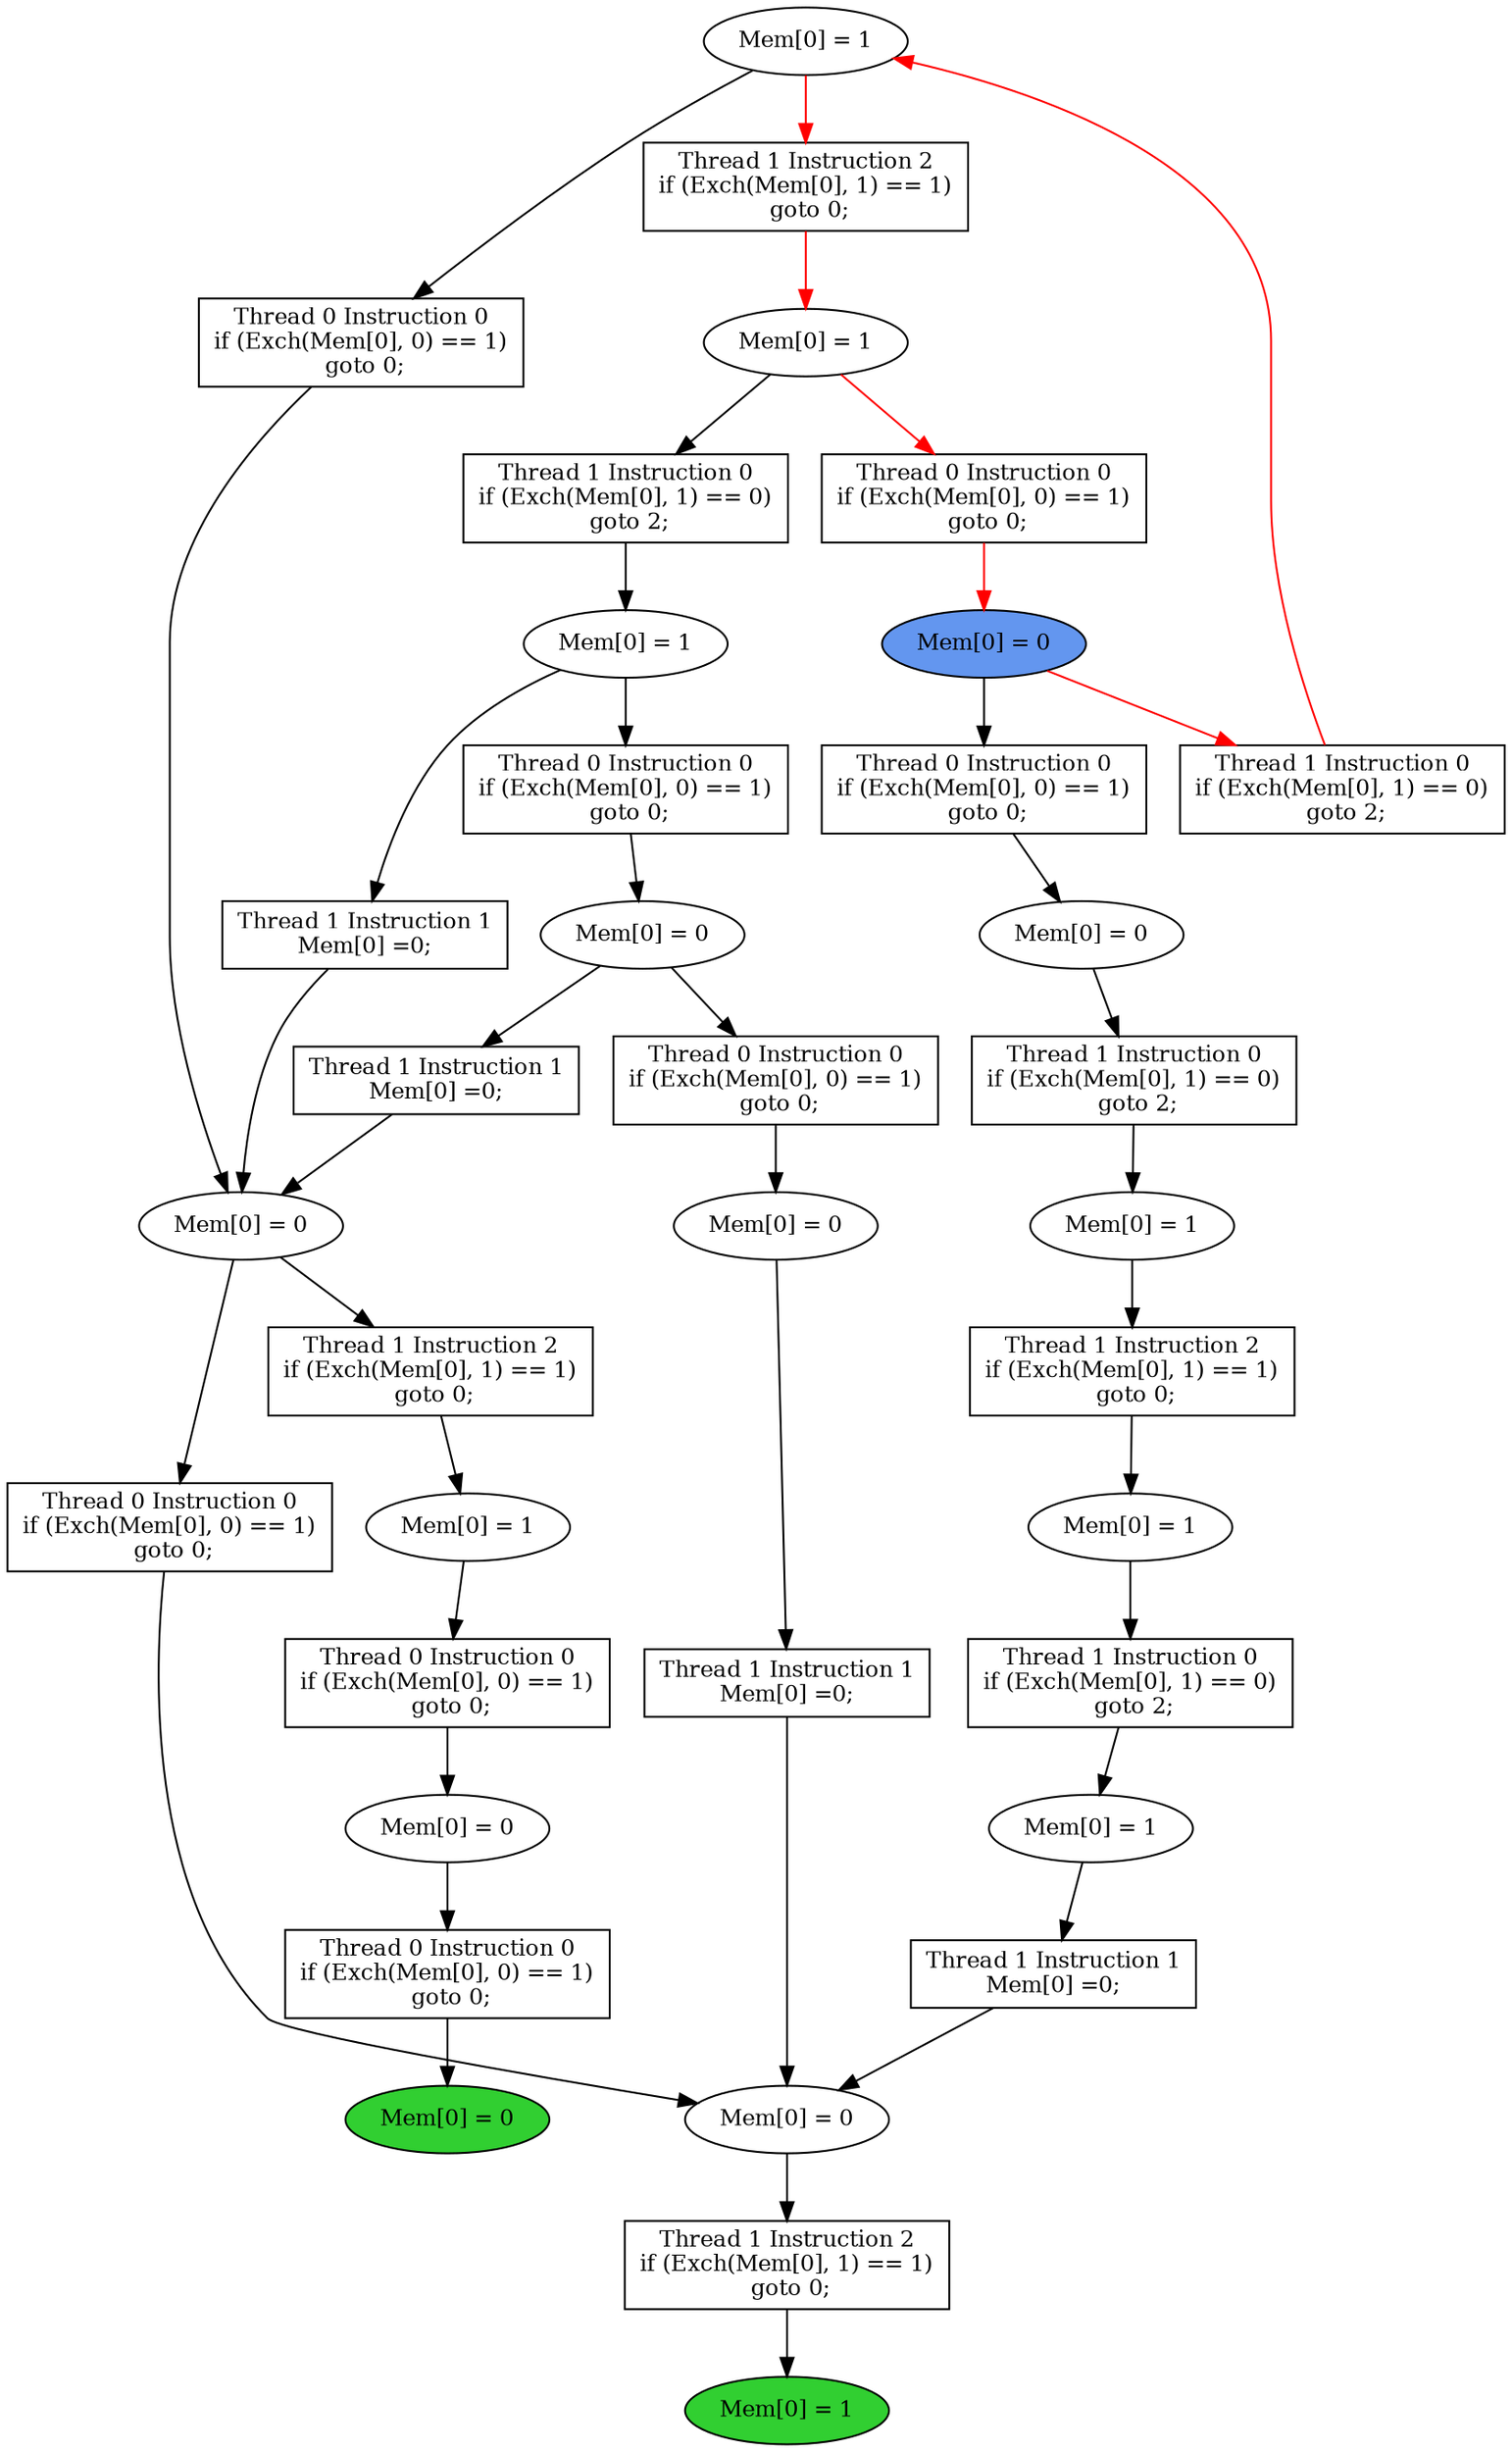 digraph "graph" {
graph [fontsize=12]
node [fontsize=12]
edge [fontsize=12]
rankdir=TB;
"N16" -> "N15" [uuid = "<A0, END1>", color = "#000000", fontcolor = "#ffffff", style = "solid", label = "", dir = "forward", weight = "1"]
"N22" -> "N21" [uuid = "<A1, S4>", color = "#000000", fontcolor = "#ffffff", style = "solid", label = "", dir = "forward", weight = "1"]
"N30" -> "N17" [uuid = "<A2, S7>", color = "#000000", fontcolor = "#ffffff", style = "solid", label = "", dir = "forward", weight = "1"]
"N26" -> "N25" [uuid = "<A3, S6>", color = "#000000", fontcolor = "#ffffff", style = "solid", label = "", dir = "forward", weight = "1"]
"N34" -> "N33" [uuid = "<A4, S5>", color = "#000000", fontcolor = "#ffffff", style = "solid", label = "", dir = "forward", weight = "1"]
"N12" -> "N11" [uuid = "<A5, S1>", color = "#000000", fontcolor = "#ffffff", style = "solid", label = "", dir = "forward", weight = "1"]
"N38" -> "N31" [uuid = "<A6, S0>", color = "#000000", fontcolor = "#ffffff", style = "solid", label = "", dir = "forward", weight = "1"]
"N27" -> "N17" [uuid = "<A7, S7>", color = "#000000", fontcolor = "#ffffff", style = "solid", label = "", dir = "forward", weight = "1"]
"N18" -> "N17" [uuid = "<A8, S7>", color = "#000000", fontcolor = "#ffffff", style = "solid", label = "", dir = "forward", weight = "1"]
"N35" -> "N31" [uuid = "<A9, S0>", color = "#000000", fontcolor = "#ffffff", style = "solid", label = "", dir = "forward", weight = "1"]
"N32" -> "N31" [uuid = "<A10, S0>", color = "#000000", fontcolor = "#ffffff", style = "solid", label = "", dir = "forward", weight = "1"]
"N44" -> "N43" [uuid = "<A11, START>", color = "#ff0000", fontcolor = "#ffffff", style = "solid", label = "", dir = "forward", weight = "1"]
"N14" -> "N13" [uuid = "<A12, S3>", color = "#000000", fontcolor = "#ffffff", style = "solid", label = "", dir = "forward", weight = "1"]
"N46" -> "N45" [uuid = "<A13, S2>", color = "#ff0000", fontcolor = "#ffffff", style = "solid", label = "", dir = "forward", weight = "1"]
"N24" -> "N23" [uuid = "<A14, S12>", color = "#000000", fontcolor = "#ffffff", style = "solid", label = "", dir = "forward", weight = "1"]
"N20" -> "N19" [uuid = "<A15, S11>", color = "#000000", fontcolor = "#ffffff", style = "solid", label = "", dir = "forward", weight = "1"]
"N47" -> "N42" [uuid = "<A16, S10>", color = "#ff0000", fontcolor = "#ffffff", style = "solid", label = "", dir = "back", weight = "1"]
"N37" -> "N36" [uuid = "<A17, S9>", color = "#000000", fontcolor = "#ffffff", style = "solid", label = "", dir = "forward", weight = "1"]
"N10" -> "N9" [uuid = "<A18, END0>", color = "#000000", fontcolor = "#ffffff", style = "solid", label = "", dir = "forward", weight = "1"]
"N29" -> "N28" [uuid = "<A19, S8>", color = "#000000", fontcolor = "#ffffff", style = "solid", label = "", dir = "forward", weight = "1"]
"N17" -> "N16" [uuid = "<A0, S7>", color = "#000000", fontcolor = "#ffffff", style = "solid", label = "", dir = "forward", weight = "1"]
"N23" -> "N22" [uuid = "<A1, S12>", color = "#000000", fontcolor = "#ffffff", style = "solid", label = "", dir = "forward", weight = "1"]
"N31" -> "N30" [uuid = "<A2, S0>", color = "#000000", fontcolor = "#ffffff", style = "solid", label = "", dir = "forward", weight = "1"]
"N43" -> "N26" [uuid = "<A3, START>", color = "#000000", fontcolor = "#ffffff", style = "solid", label = "", dir = "forward", weight = "1"]
"N36" -> "N34" [uuid = "<A4, S9>", color = "#000000", fontcolor = "#ffffff", style = "solid", label = "", dir = "forward", weight = "1"]
"N13" -> "N12" [uuid = "<A5, S3>", color = "#000000", fontcolor = "#ffffff", style = "solid", label = "", dir = "forward", weight = "1"]
"N47" -> "N38" [uuid = "<A6, S10>", color = "#000000", fontcolor = "#ffffff", style = "solid", label = "", dir = "forward", weight = "1"]
"N28" -> "N27" [uuid = "<A7, S8>", color = "#000000", fontcolor = "#ffffff", style = "solid", label = "", dir = "forward", weight = "1"]
"N19" -> "N18" [uuid = "<A8, S11>", color = "#000000", fontcolor = "#ffffff", style = "solid", label = "", dir = "forward", weight = "1"]
"N36" -> "N35" [uuid = "<A9, S9>", color = "#000000", fontcolor = "#ffffff", style = "solid", label = "", dir = "forward", weight = "1"]
"N33" -> "N32" [uuid = "<A10, S5>", color = "#000000", fontcolor = "#ffffff", style = "solid", label = "", dir = "forward", weight = "1"]
"N45" -> "N44" [uuid = "<A11, S2>", color = "#ff0000", fontcolor = "#ffffff", style = "solid", label = "", dir = "forward", weight = "1"]
"N31" -> "N14" [uuid = "<A12, S0>", color = "#000000", fontcolor = "#ffffff", style = "solid", label = "", dir = "forward", weight = "1"]
"N47" -> "N46" [uuid = "<A13, S10>", color = "#ff0000", fontcolor = "#ffffff", style = "solid", label = "", dir = "forward", weight = "1"]
"N25" -> "N24" [uuid = "<A14, S6>", color = "#000000", fontcolor = "#ffffff", style = "solid", label = "", dir = "forward", weight = "1"]
"N21" -> "N20" [uuid = "<A15, S4>", color = "#000000", fontcolor = "#ffffff", style = "solid", label = "", dir = "forward", weight = "1"]
"N43" -> "N42" [uuid = "<A16, START>", color = "#ff0000", fontcolor = "#ffffff", style = "solid", label = "", dir = "forward", weight = "1"]
"N45" -> "N37" [uuid = "<A17, S2>", color = "#000000", fontcolor = "#ffffff", style = "solid", label = "", dir = "forward", weight = "1"]
"N11" -> "N10" [uuid = "<A18, S1>", color = "#000000", fontcolor = "#ffffff", style = "solid", label = "", dir = "forward", weight = "1"]
"N33" -> "N29" [uuid = "<A19, S5>", color = "#000000", fontcolor = "#ffffff", style = "solid", label = "", dir = "forward", weight = "1"]
"N9" [uuid="END0", label="Mem[0] = 0", fillcolor = "#31cf31", fontcolor = "#000000", shape = "ellipse", style = "filled, solid"]
"N10" [uuid="A18", label="Thread 0 Instruction 0
if (Exch(Mem[0], 0) == 1)
 goto 0;", fillcolor = "#ffffff", fontcolor = "#000000", shape = "box", style = "filled, solid"]
"N11" [uuid="S1", label="Mem[0] = 0", fillcolor = "#ffffff", fontcolor = "#000000", shape = "ellipse", style = "filled, solid"]
"N12" [uuid="A5", label="Thread 0 Instruction 0
if (Exch(Mem[0], 0) == 1)
 goto 0;", fillcolor = "#ffffff", fontcolor = "#000000", shape = "box", style = "filled, solid"]
"N13" [uuid="S3", label="Mem[0] = 1", fillcolor = "#ffffff", fontcolor = "#000000", shape = "ellipse", style = "filled, solid"]
"N14" [uuid="A12", label="Thread 1 Instruction 2
if (Exch(Mem[0], 1) == 1)
 goto 0;", fillcolor = "#ffffff", fontcolor = "#000000", shape = "box", style = "filled, solid"]
"N15" [uuid="END1", label="Mem[0] = 1", fillcolor = "#31cf31", fontcolor = "#000000", shape = "ellipse", style = "filled, solid"]
"N16" [uuid="A0", label="Thread 1 Instruction 2
if (Exch(Mem[0], 1) == 1)
 goto 0;", fillcolor = "#ffffff", fontcolor = "#000000", shape = "box", style = "filled, solid"]
"N17" [uuid="S7", label="Mem[0] = 0", fillcolor = "#ffffff", fontcolor = "#000000", shape = "ellipse", style = "filled, solid"]
"N18" [uuid="A8", label="Thread 1 Instruction 1
Mem[0] =0;", fillcolor = "#ffffff", fontcolor = "#000000", shape = "box", style = "filled, solid"]
"N19" [uuid="S11", label="Mem[0] = 1", fillcolor = "#ffffff", fontcolor = "#000000", shape = "ellipse", style = "filled, solid"]
"N20" [uuid="A15", label="Thread 1 Instruction 0
if (Exch(Mem[0], 1) == 0)
 goto 2;", fillcolor = "#ffffff", fontcolor = "#000000", shape = "box", style = "filled, solid"]
"N21" [uuid="S4", label="Mem[0] = 1", fillcolor = "#ffffff", fontcolor = "#000000", shape = "ellipse", style = "filled, solid"]
"N22" [uuid="A1", label="Thread 1 Instruction 2
if (Exch(Mem[0], 1) == 1)
 goto 0;", fillcolor = "#ffffff", fontcolor = "#000000", shape = "box", style = "filled, solid"]
"N23" [uuid="S12", label="Mem[0] = 1", fillcolor = "#ffffff", fontcolor = "#000000", shape = "ellipse", style = "filled, solid"]
"N24" [uuid="A14", label="Thread 1 Instruction 0
if (Exch(Mem[0], 1) == 0)
 goto 2;", fillcolor = "#ffffff", fontcolor = "#000000", shape = "box", style = "filled, solid"]
"N25" [uuid="S6", label="Mem[0] = 0", fillcolor = "#ffffff", fontcolor = "#000000", shape = "ellipse", style = "filled, solid"]
"N26" [uuid="A3", label="Thread 0 Instruction 0
if (Exch(Mem[0], 0) == 1)
 goto 0;", fillcolor = "#ffffff", fontcolor = "#000000", shape = "box", style = "filled, solid"]
"N27" [uuid="A7", label="Thread 1 Instruction 1
Mem[0] =0;", fillcolor = "#ffffff", fontcolor = "#000000", shape = "box", style = "filled, solid"]
"N28" [uuid="S8", label="Mem[0] = 0", fillcolor = "#ffffff", fontcolor = "#000000", shape = "ellipse", style = "filled, solid"]
"N29" [uuid="A19", label="Thread 0 Instruction 0
if (Exch(Mem[0], 0) == 1)
 goto 0;", fillcolor = "#ffffff", fontcolor = "#000000", shape = "box", style = "filled, solid"]
"N30" [uuid="A2", label="Thread 0 Instruction 0
if (Exch(Mem[0], 0) == 1)
 goto 0;", fillcolor = "#ffffff", fontcolor = "#000000", shape = "box", style = "filled, solid"]
"N31" [uuid="S0", label="Mem[0] = 0", fillcolor = "#ffffff", fontcolor = "#000000", shape = "ellipse", style = "filled, solid"]
"N32" [uuid="A10", label="Thread 1 Instruction 1
Mem[0] =0;", fillcolor = "#ffffff", fontcolor = "#000000", shape = "box", style = "filled, solid"]
"N33" [uuid="S5", label="Mem[0] = 0", fillcolor = "#ffffff", fontcolor = "#000000", shape = "ellipse", style = "filled, solid"]
"N34" [uuid="A4", label="Thread 0 Instruction 0
if (Exch(Mem[0], 0) == 1)
 goto 0;", fillcolor = "#ffffff", fontcolor = "#000000", shape = "box", style = "filled, solid"]
"N35" [uuid="A9", label="Thread 1 Instruction 1
Mem[0] =0;", fillcolor = "#ffffff", fontcolor = "#000000", shape = "box", style = "filled, solid"]
"N36" [uuid="S9", label="Mem[0] = 1", fillcolor = "#ffffff", fontcolor = "#000000", shape = "ellipse", style = "filled, solid"]
"N37" [uuid="A17", label="Thread 1 Instruction 0
if (Exch(Mem[0], 1) == 0)
 goto 2;", fillcolor = "#ffffff", fontcolor = "#000000", shape = "box", style = "filled, solid"]
"N38" [uuid="A6", label="Thread 0 Instruction 0
if (Exch(Mem[0], 0) == 1)
 goto 0;", fillcolor = "#ffffff", fontcolor = "#000000", shape = "box", style = "filled, solid"]
"N42" [uuid="A16", label="Thread 1 Instruction 0
if (Exch(Mem[0], 1) == 0)
 goto 2;", fillcolor = "#ffffff", fontcolor = "#000000", shape = "box", style = "filled, solid"]
"N43" [uuid="START", label="Mem[0] = 0", fillcolor = "#6396ef", fontcolor = "#000000", shape = "ellipse", style = "filled, solid"]
"N44" [uuid="A11", label="Thread 0 Instruction 0
if (Exch(Mem[0], 0) == 1)
 goto 0;", fillcolor = "#ffffff", fontcolor = "#000000", shape = "box", style = "filled, solid"]
"N45" [uuid="S2", label="Mem[0] = 1", fillcolor = "#ffffff", fontcolor = "#000000", shape = "ellipse", style = "filled, solid"]
"N46" [uuid="A13", label="Thread 1 Instruction 2
if (Exch(Mem[0], 1) == 1)
 goto 0;", fillcolor = "#ffffff", fontcolor = "#000000", shape = "box", style = "filled, solid"]
"N47" [uuid="S10", label="Mem[0] = 1", fillcolor = "#ffffff", fontcolor = "#000000", shape = "ellipse", style = "filled, solid"]
}